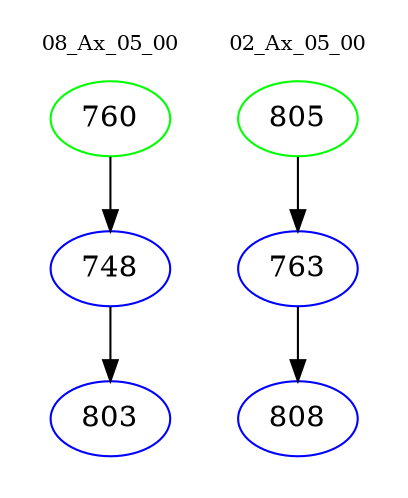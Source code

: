 digraph{
subgraph cluster_0 {
color = white
label = "08_Ax_05_00";
fontsize=10;
T0_760 [label="760", color="green"]
T0_760 -> T0_748 [color="black"]
T0_748 [label="748", color="blue"]
T0_748 -> T0_803 [color="black"]
T0_803 [label="803", color="blue"]
}
subgraph cluster_1 {
color = white
label = "02_Ax_05_00";
fontsize=10;
T1_805 [label="805", color="green"]
T1_805 -> T1_763 [color="black"]
T1_763 [label="763", color="blue"]
T1_763 -> T1_808 [color="black"]
T1_808 [label="808", color="blue"]
}
}
